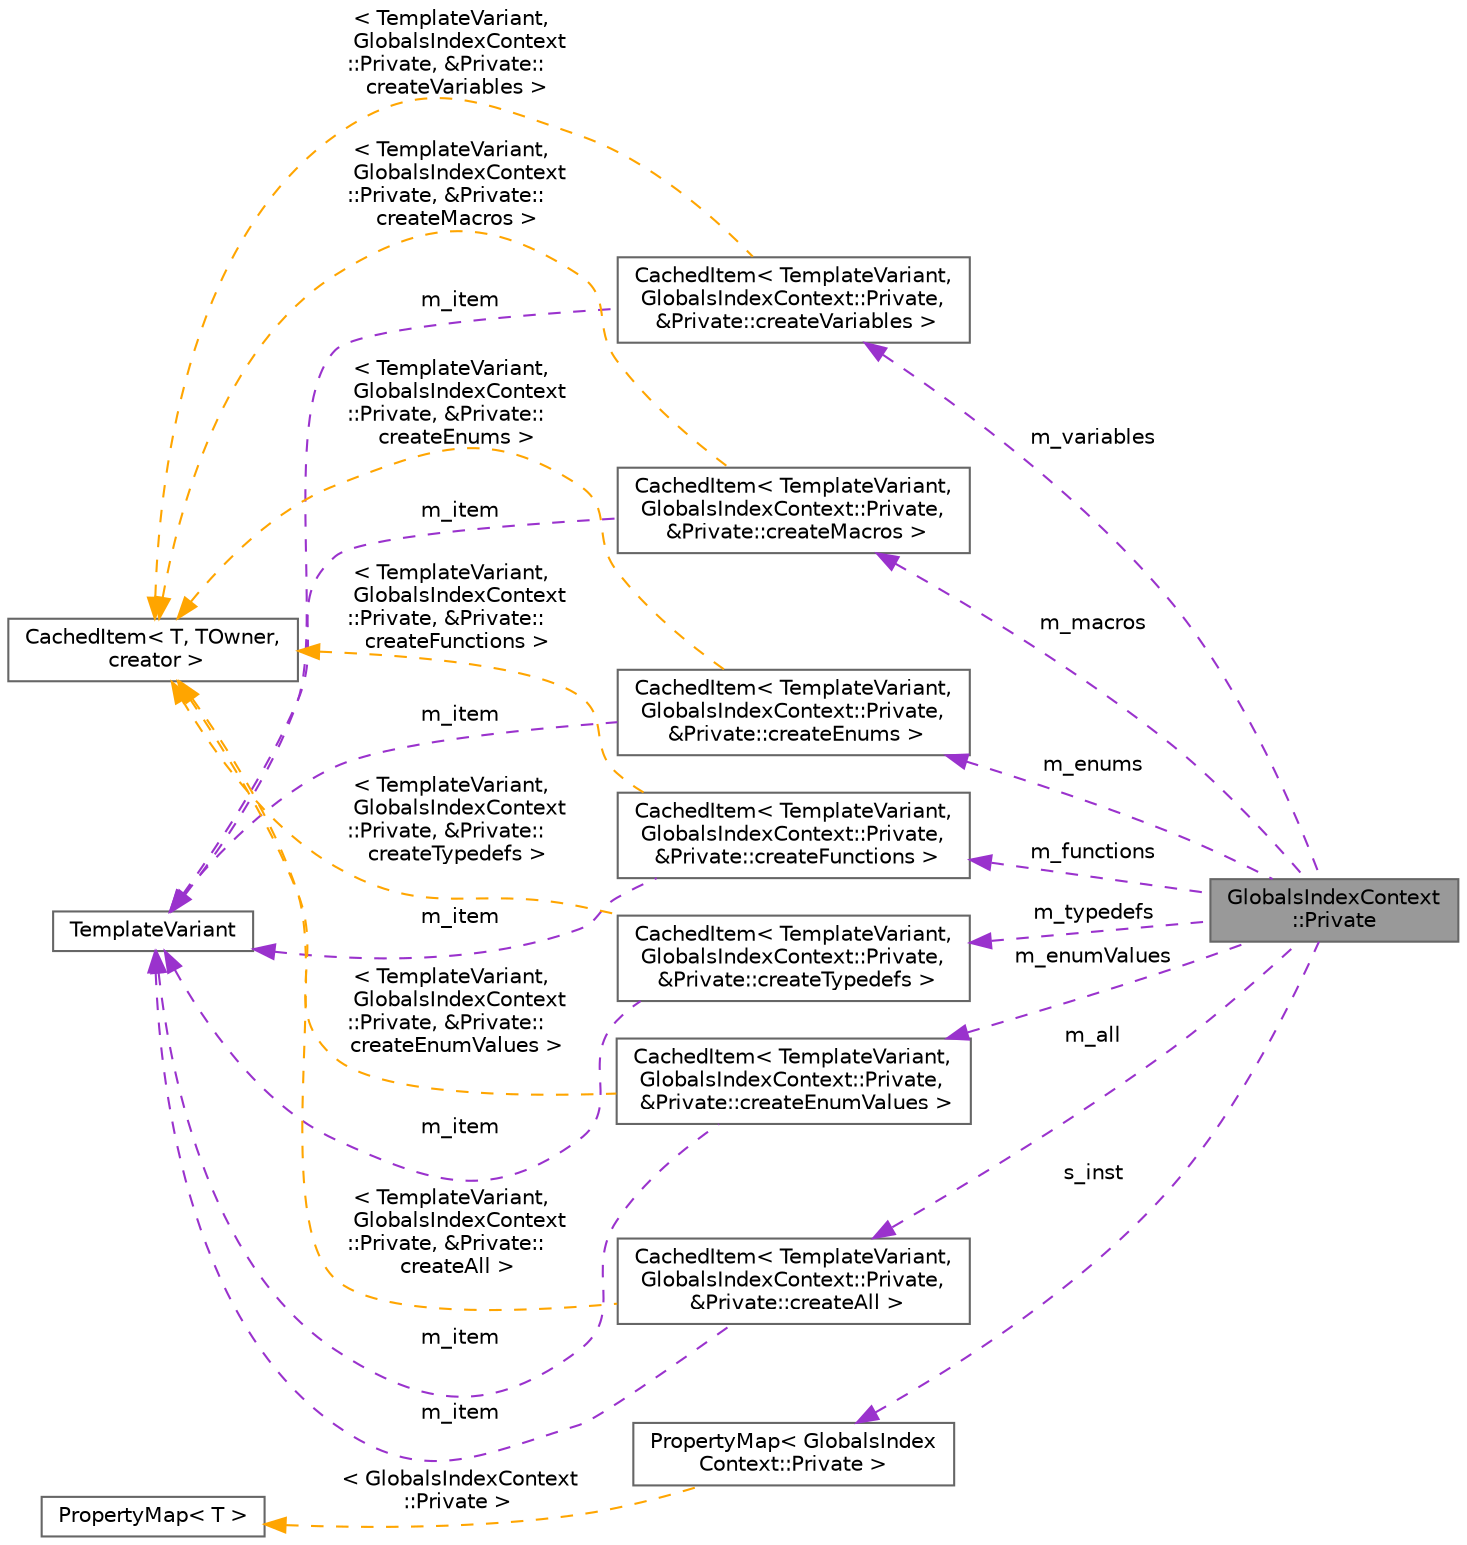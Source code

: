 digraph "GlobalsIndexContext::Private"
{
 // INTERACTIVE_SVG=YES
 // LATEX_PDF_SIZE
  bgcolor="transparent";
  edge [fontname=Helvetica,fontsize=10,labelfontname=Helvetica,labelfontsize=10];
  node [fontname=Helvetica,fontsize=10,shape=box,height=0.2,width=0.4];
  rankdir="LR";
  Node1 [label="GlobalsIndexContext\l::Private",height=0.2,width=0.4,color="gray40", fillcolor="grey60", style="filled", fontcolor="black",tooltip=" "];
  Node2 -> Node1 [dir="back",color="darkorchid3",style="dashed",label=" m_all" ];
  Node2 [label="CachedItem\< TemplateVariant,\l GlobalsIndexContext::Private,\l &Private::createAll \>",height=0.2,width=0.4,color="gray40", fillcolor="white", style="filled",URL="$d7/dc1/class_cached_item.html",tooltip=" "];
  Node3 -> Node2 [dir="back",color="darkorchid3",style="dashed",label=" m_item" ];
  Node3 [label="TemplateVariant",height=0.2,width=0.4,color="gray40", fillcolor="white", style="filled",URL="$d1/dba/class_template_variant.html",tooltip="Variant type which can hold one value of a fixed set of types."];
  Node4 -> Node2 [dir="back",color="orange",style="dashed",label=" \< TemplateVariant,\l GlobalsIndexContext\l::Private, &Private::\lcreateAll \>" ];
  Node4 [label="CachedItem\< T, TOwner,\l creator \>",height=0.2,width=0.4,color="gray40", fillcolor="white", style="filled",URL="$d7/dc1/class_cached_item.html",tooltip="Wrapper for data that needs to be cached."];
  Node5 -> Node1 [dir="back",color="darkorchid3",style="dashed",label=" m_functions" ];
  Node5 [label="CachedItem\< TemplateVariant,\l GlobalsIndexContext::Private,\l &Private::createFunctions \>",height=0.2,width=0.4,color="gray40", fillcolor="white", style="filled",URL="$d7/dc1/class_cached_item.html",tooltip=" "];
  Node3 -> Node5 [dir="back",color="darkorchid3",style="dashed",label=" m_item" ];
  Node4 -> Node5 [dir="back",color="orange",style="dashed",label=" \< TemplateVariant,\l GlobalsIndexContext\l::Private, &Private::\lcreateFunctions \>" ];
  Node6 -> Node1 [dir="back",color="darkorchid3",style="dashed",label=" m_variables" ];
  Node6 [label="CachedItem\< TemplateVariant,\l GlobalsIndexContext::Private,\l &Private::createVariables \>",height=0.2,width=0.4,color="gray40", fillcolor="white", style="filled",URL="$d7/dc1/class_cached_item.html",tooltip=" "];
  Node3 -> Node6 [dir="back",color="darkorchid3",style="dashed",label=" m_item" ];
  Node4 -> Node6 [dir="back",color="orange",style="dashed",label=" \< TemplateVariant,\l GlobalsIndexContext\l::Private, &Private::\lcreateVariables \>" ];
  Node7 -> Node1 [dir="back",color="darkorchid3",style="dashed",label=" m_typedefs" ];
  Node7 [label="CachedItem\< TemplateVariant,\l GlobalsIndexContext::Private,\l &Private::createTypedefs \>",height=0.2,width=0.4,color="gray40", fillcolor="white", style="filled",URL="$d7/dc1/class_cached_item.html",tooltip=" "];
  Node3 -> Node7 [dir="back",color="darkorchid3",style="dashed",label=" m_item" ];
  Node4 -> Node7 [dir="back",color="orange",style="dashed",label=" \< TemplateVariant,\l GlobalsIndexContext\l::Private, &Private::\lcreateTypedefs \>" ];
  Node8 -> Node1 [dir="back",color="darkorchid3",style="dashed",label=" m_enums" ];
  Node8 [label="CachedItem\< TemplateVariant,\l GlobalsIndexContext::Private,\l &Private::createEnums \>",height=0.2,width=0.4,color="gray40", fillcolor="white", style="filled",URL="$d7/dc1/class_cached_item.html",tooltip=" "];
  Node3 -> Node8 [dir="back",color="darkorchid3",style="dashed",label=" m_item" ];
  Node4 -> Node8 [dir="back",color="orange",style="dashed",label=" \< TemplateVariant,\l GlobalsIndexContext\l::Private, &Private::\lcreateEnums \>" ];
  Node9 -> Node1 [dir="back",color="darkorchid3",style="dashed",label=" m_enumValues" ];
  Node9 [label="CachedItem\< TemplateVariant,\l GlobalsIndexContext::Private,\l &Private::createEnumValues \>",height=0.2,width=0.4,color="gray40", fillcolor="white", style="filled",URL="$d7/dc1/class_cached_item.html",tooltip=" "];
  Node3 -> Node9 [dir="back",color="darkorchid3",style="dashed",label=" m_item" ];
  Node4 -> Node9 [dir="back",color="orange",style="dashed",label=" \< TemplateVariant,\l GlobalsIndexContext\l::Private, &Private::\lcreateEnumValues \>" ];
  Node10 -> Node1 [dir="back",color="darkorchid3",style="dashed",label=" m_macros" ];
  Node10 [label="CachedItem\< TemplateVariant,\l GlobalsIndexContext::Private,\l &Private::createMacros \>",height=0.2,width=0.4,color="gray40", fillcolor="white", style="filled",URL="$d7/dc1/class_cached_item.html",tooltip=" "];
  Node3 -> Node10 [dir="back",color="darkorchid3",style="dashed",label=" m_item" ];
  Node4 -> Node10 [dir="back",color="orange",style="dashed",label=" \< TemplateVariant,\l GlobalsIndexContext\l::Private, &Private::\lcreateMacros \>" ];
  Node11 -> Node1 [dir="back",color="darkorchid3",style="dashed",label=" s_inst" ];
  Node11 [label="PropertyMap\< GlobalsIndex\lContext::Private \>",height=0.2,width=0.4,color="gray40", fillcolor="white", style="filled",URL="$d5/dbf/class_property_map.html",tooltip=" "];
  Node12 -> Node11 [dir="back",color="orange",style="dashed",label=" \< GlobalsIndexContext\l::Private \>" ];
  Node12 [label="PropertyMap\< T \>",height=0.2,width=0.4,color="gray40", fillcolor="white", style="filled",URL="$d5/dbf/class_property_map.html",tooltip="Class representing a mapping of properties and the corresponding getter function."];
}
